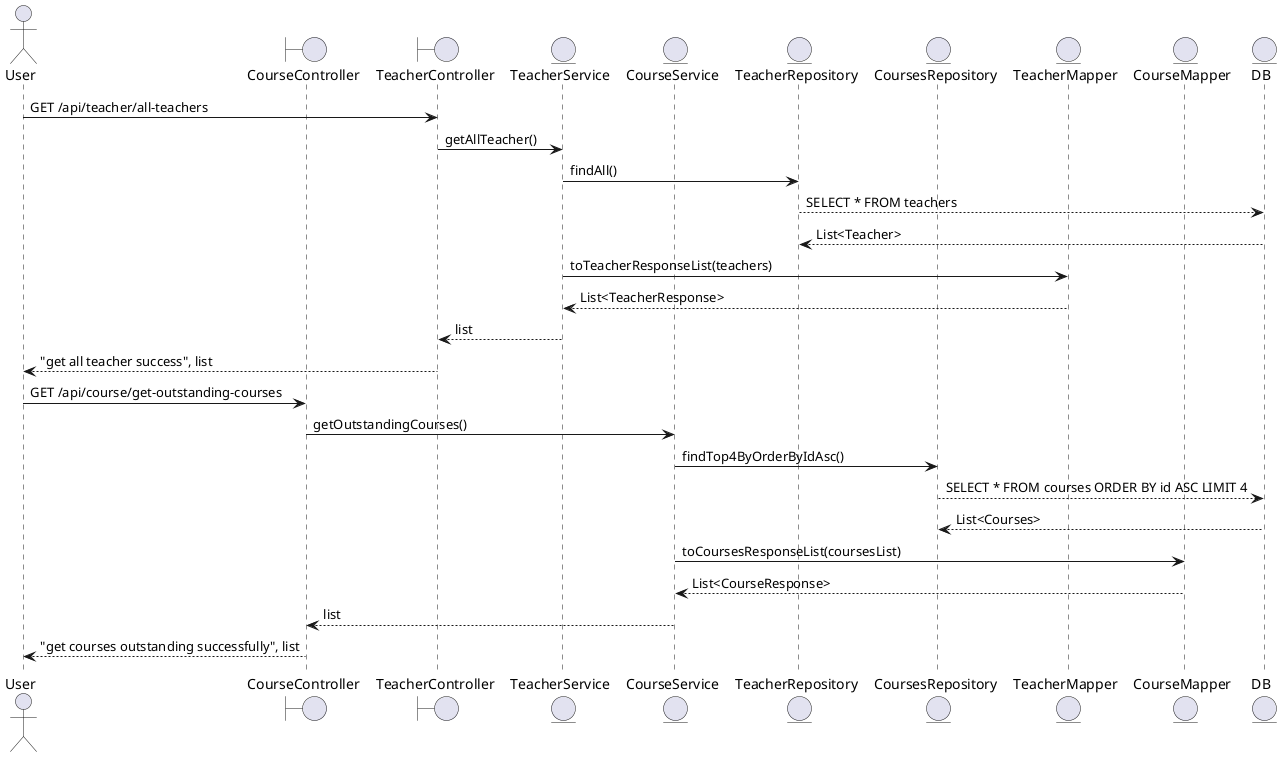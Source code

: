 @startuml

actor User
boundary CourseController
boundary TeacherController
entity TeacherService
entity CourseService
entity TeacherRepository
entity CoursesRepository
entity TeacherMapper
entity CourseMapper
entity DB

User -> TeacherController : GET /api/teacher/all-teachers
TeacherController -> TeacherService : getAllTeacher()
TeacherService -> TeacherRepository : findAll()
TeacherRepository --> DB : SELECT * FROM teachers
DB --> TeacherRepository : List<Teacher>

TeacherService -> TeacherMapper : toTeacherResponseList(teachers)
TeacherMapper --> TeacherService : List<TeacherResponse>

TeacherService --> TeacherController : list
TeacherController --> User : "get all teacher success", list

User -> CourseController : GET /api/course/get-outstanding-courses
CourseController -> CourseService : getOutstandingCourses()
CourseService -> CoursesRepository : findTop4ByOrderByIdAsc()
CoursesRepository --> DB : SELECT * FROM courses ORDER BY id ASC LIMIT 4
DB --> CoursesRepository : List<Courses>

CourseService -> CourseMapper : toCoursesResponseList(coursesList)
CourseMapper --> CourseService : List<CourseResponse>

CourseService --> CourseController : list
CourseController --> User : "get courses outstanding successfully", list


@enduml
